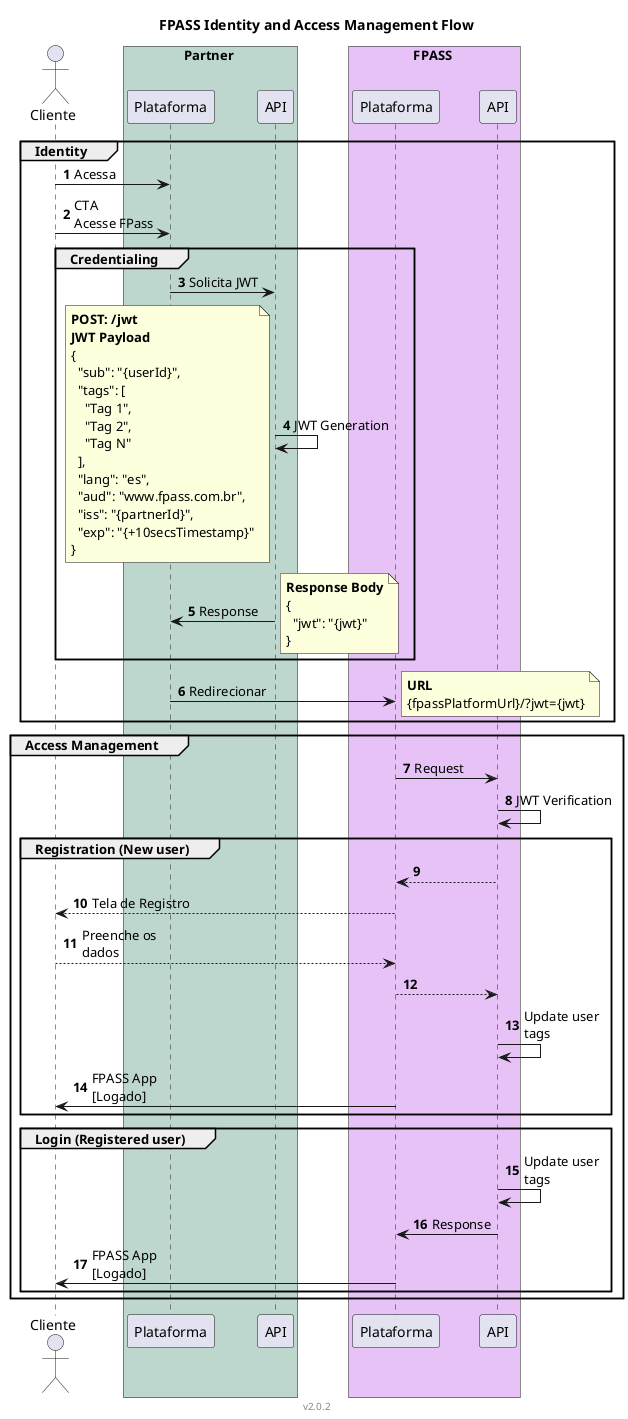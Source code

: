 @startuml IAM Flow
title FPASS Identity and Access Management Flow
footer v2.0.2
autonumber
skinparam MaxMessageSize 100

actor Cliente

box Partner #2d7f6250
participant "Plataforma" as PartnerApp
participant "API" as PartnerAPI
end box

box FPASS #b43de750
participant "Plataforma" as FpassApp
participant "API" as FpassAPI
end box

group Identity
Cliente -> PartnerApp: Acessa
Cliente -> PartnerApp: CTA\nAcesse FPass

group Credentialing

PartnerApp -> PartnerAPI: Solicita JWT
PartnerAPI -> PartnerAPI: JWT Generation
note left
**POST: /jwt**
**JWT Payload**
{
  "sub": "{userId}",
  "tags": [
    "Tag 1",
    "Tag 2",
    "Tag N"
  ],
  "lang": "es",
  "aud": "www.fpass.com.br",
  "iss": "{partnerId}",
  "exp": "{+10secsTimestamp}"
}
end note
PartnerAPI -> PartnerApp: Response
note right
**Response Body**
{
  "jwt": "{jwt}"
}
end note
end

PartnerApp -> FpassApp: Redirecionar
note right
**URL**
{fpassPlatformUrl}/?jwt={jwt}
end note
end

group Access Management
FpassApp -> FpassAPI: Request
FpassAPI -> FpassAPI: JWT Verification
group Registration (New user)
FpassAPI --> FpassApp
FpassApp --> Cliente: Tela de Registro
Cliente --> FpassApp: Preenche os dados
FpassApp --> FpassAPI
FpassAPI -> FpassAPI: Update user tags
FpassApp -> Cliente: FPASS App [Logado]
end
group Login (Registered user)
FpassAPI -> FpassAPI: Update user tags
FpassAPI -> FpassApp: Response
FpassApp -> Cliente: FPASS App [Logado]
end
end


@enduml